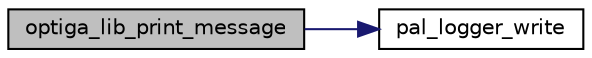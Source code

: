 digraph "optiga_lib_print_message"
{
 // LATEX_PDF_SIZE
  edge [fontname="Helvetica",fontsize="10",labelfontname="Helvetica",labelfontsize="10"];
  node [fontname="Helvetica",fontsize="10",shape=record];
  rankdir="LR";
  Node1 [label="optiga_lib_print_message",height=0.2,width=0.4,color="black", fillcolor="grey75", style="filled", fontcolor="black",tooltip="To log a string with a new line and layer information."];
  Node1 -> Node2 [color="midnightblue",fontsize="10",style="solid",fontname="Helvetica"];
  Node2 [label="pal_logger_write",height=0.2,width=0.4,color="black", fillcolor="white", style="filled",URL="$d3/d1b/pal__logger_8h.html#afdbc9ab287bbdecd0f4044e66f2277d9",tooltip="Writes to logger port."];
}
